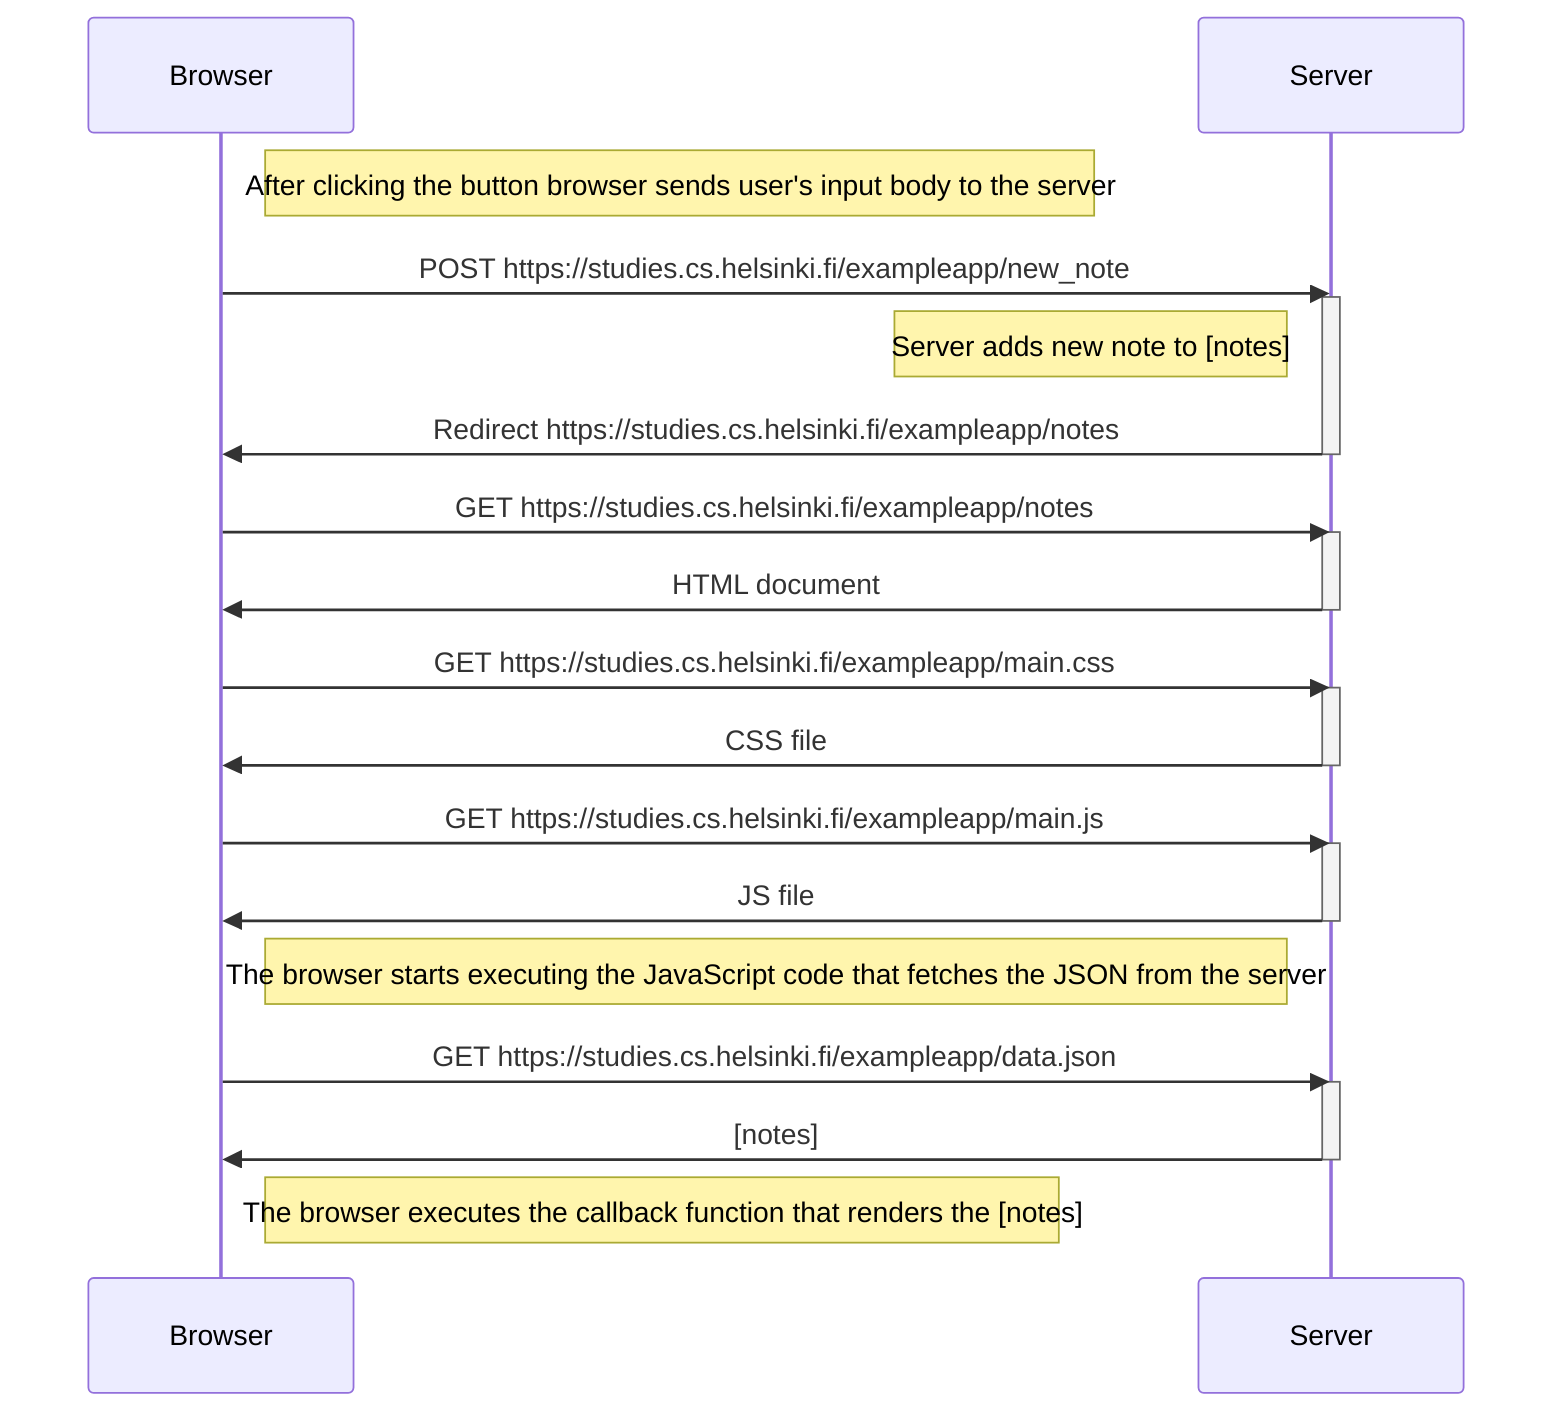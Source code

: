 sequenceDiagram

Note right of Browser: After clicking the button browser sends user's input body to the server
Browser ->> Server: POST https://studies.cs.helsinki.fi/exampleapp/new_note
activate Server
Note left of Server: Server adds new note to [notes]
Server ->> Browser: Redirect https://studies.cs.helsinki.fi/exampleapp/notes
deactivate Server

Browser ->> Server: GET https://studies.cs.helsinki.fi/exampleapp/notes
activate Server
Server ->> Browser: HTML document
deactivate Server

Browser ->> Server: GET https://studies.cs.helsinki.fi/exampleapp/main.css
activate Server
Server ->> Browser: CSS file
deactivate Server

Browser ->> Server: GET https://studies.cs.helsinki.fi/exampleapp/main.js
activate Server
Server ->> Browser: JS file
deactivate Server
Note right of Browser: The browser starts executing the JavaScript code that fetches the JSON from the server

Browser ->> Server: GET https://studies.cs.helsinki.fi/exampleapp/data.json
activate Server
Server ->> Browser: [notes]
deactivate Server
Note right of Browser: The browser executes the callback function that renders the [notes]
